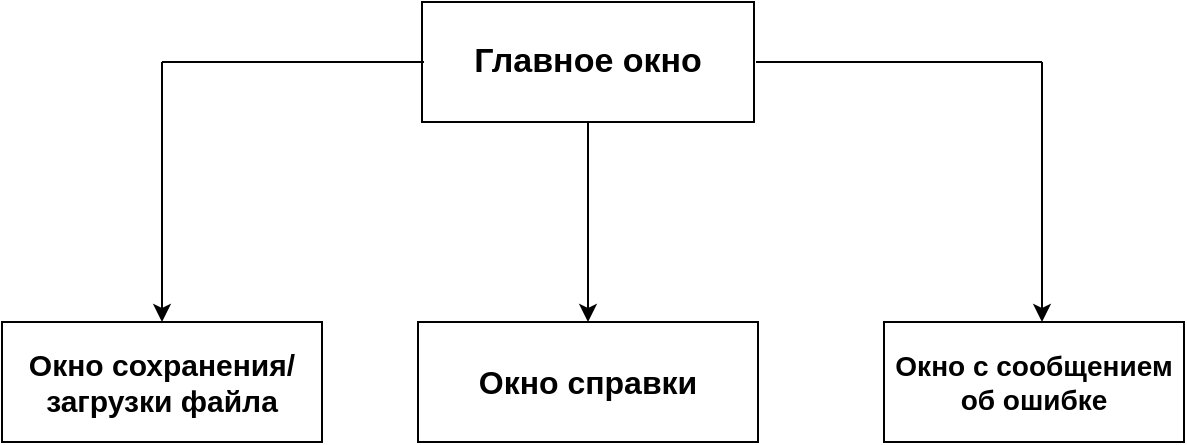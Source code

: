 <mxfile version="13.7.5" type="github">
  <diagram id="Vg5ggc6k8YS9u8jVxWCW" name="Page-1">
    <mxGraphModel dx="1393" dy="773" grid="1" gridSize="10" guides="1" tooltips="1" connect="1" arrows="1" fold="1" page="1" pageScale="1" pageWidth="827" pageHeight="1169" math="0" shadow="0">
      <root>
        <mxCell id="0" />
        <mxCell id="1" parent="0" />
        <mxCell id="y0Ciqf4_ylRcGxNX1VVL-1" value="&lt;b&gt;&lt;font style=&quot;font-size: 17px&quot;&gt;Главное окно&lt;/font&gt;&lt;/b&gt;" style="rounded=0;whiteSpace=wrap;html=1;" vertex="1" parent="1">
          <mxGeometry x="329" y="240" width="166" height="60" as="geometry" />
        </mxCell>
        <mxCell id="y0Ciqf4_ylRcGxNX1VVL-4" value="" style="endArrow=classic;html=1;" edge="1" parent="1">
          <mxGeometry width="50" height="50" relative="1" as="geometry">
            <mxPoint x="412" y="300" as="sourcePoint" />
            <mxPoint x="412" y="400" as="targetPoint" />
          </mxGeometry>
        </mxCell>
        <mxCell id="y0Ciqf4_ylRcGxNX1VVL-5" value="&lt;b&gt;&lt;font style=&quot;font-size: 16px&quot;&gt;Окно справки&lt;/font&gt;&lt;/b&gt;" style="rounded=0;whiteSpace=wrap;html=1;" vertex="1" parent="1">
          <mxGeometry x="327" y="400" width="170" height="60" as="geometry" />
        </mxCell>
        <mxCell id="y0Ciqf4_ylRcGxNX1VVL-6" value="" style="endArrow=none;html=1;" edge="1" parent="1">
          <mxGeometry width="50" height="50" relative="1" as="geometry">
            <mxPoint x="199" y="270" as="sourcePoint" />
            <mxPoint x="330" y="270" as="targetPoint" />
          </mxGeometry>
        </mxCell>
        <mxCell id="y0Ciqf4_ylRcGxNX1VVL-7" value="" style="endArrow=classic;html=1;" edge="1" parent="1">
          <mxGeometry width="50" height="50" relative="1" as="geometry">
            <mxPoint x="199" y="270" as="sourcePoint" />
            <mxPoint x="199" y="400" as="targetPoint" />
          </mxGeometry>
        </mxCell>
        <mxCell id="y0Ciqf4_ylRcGxNX1VVL-8" value="" style="endArrow=none;html=1;" edge="1" parent="1">
          <mxGeometry width="50" height="50" relative="1" as="geometry">
            <mxPoint x="496" y="270" as="sourcePoint" />
            <mxPoint x="639" y="270" as="targetPoint" />
          </mxGeometry>
        </mxCell>
        <mxCell id="y0Ciqf4_ylRcGxNX1VVL-9" value="" style="endArrow=classic;html=1;" edge="1" parent="1">
          <mxGeometry width="50" height="50" relative="1" as="geometry">
            <mxPoint x="639" y="270" as="sourcePoint" />
            <mxPoint x="639" y="400" as="targetPoint" />
          </mxGeometry>
        </mxCell>
        <mxCell id="y0Ciqf4_ylRcGxNX1VVL-10" value="&lt;b&gt;&lt;font style=&quot;font-size: 15px&quot;&gt;Окно сохранения/загрузки файла&lt;/font&gt;&lt;/b&gt;" style="rounded=0;whiteSpace=wrap;html=1;" vertex="1" parent="1">
          <mxGeometry x="119" y="400" width="160" height="60" as="geometry" />
        </mxCell>
        <mxCell id="y0Ciqf4_ylRcGxNX1VVL-11" value="&lt;b&gt;&lt;font style=&quot;font-size: 14px&quot;&gt;Окно с сообщением об ошибке&lt;/font&gt;&lt;/b&gt;" style="rounded=0;whiteSpace=wrap;html=1;" vertex="1" parent="1">
          <mxGeometry x="560" y="400" width="150" height="60" as="geometry" />
        </mxCell>
      </root>
    </mxGraphModel>
  </diagram>
</mxfile>
